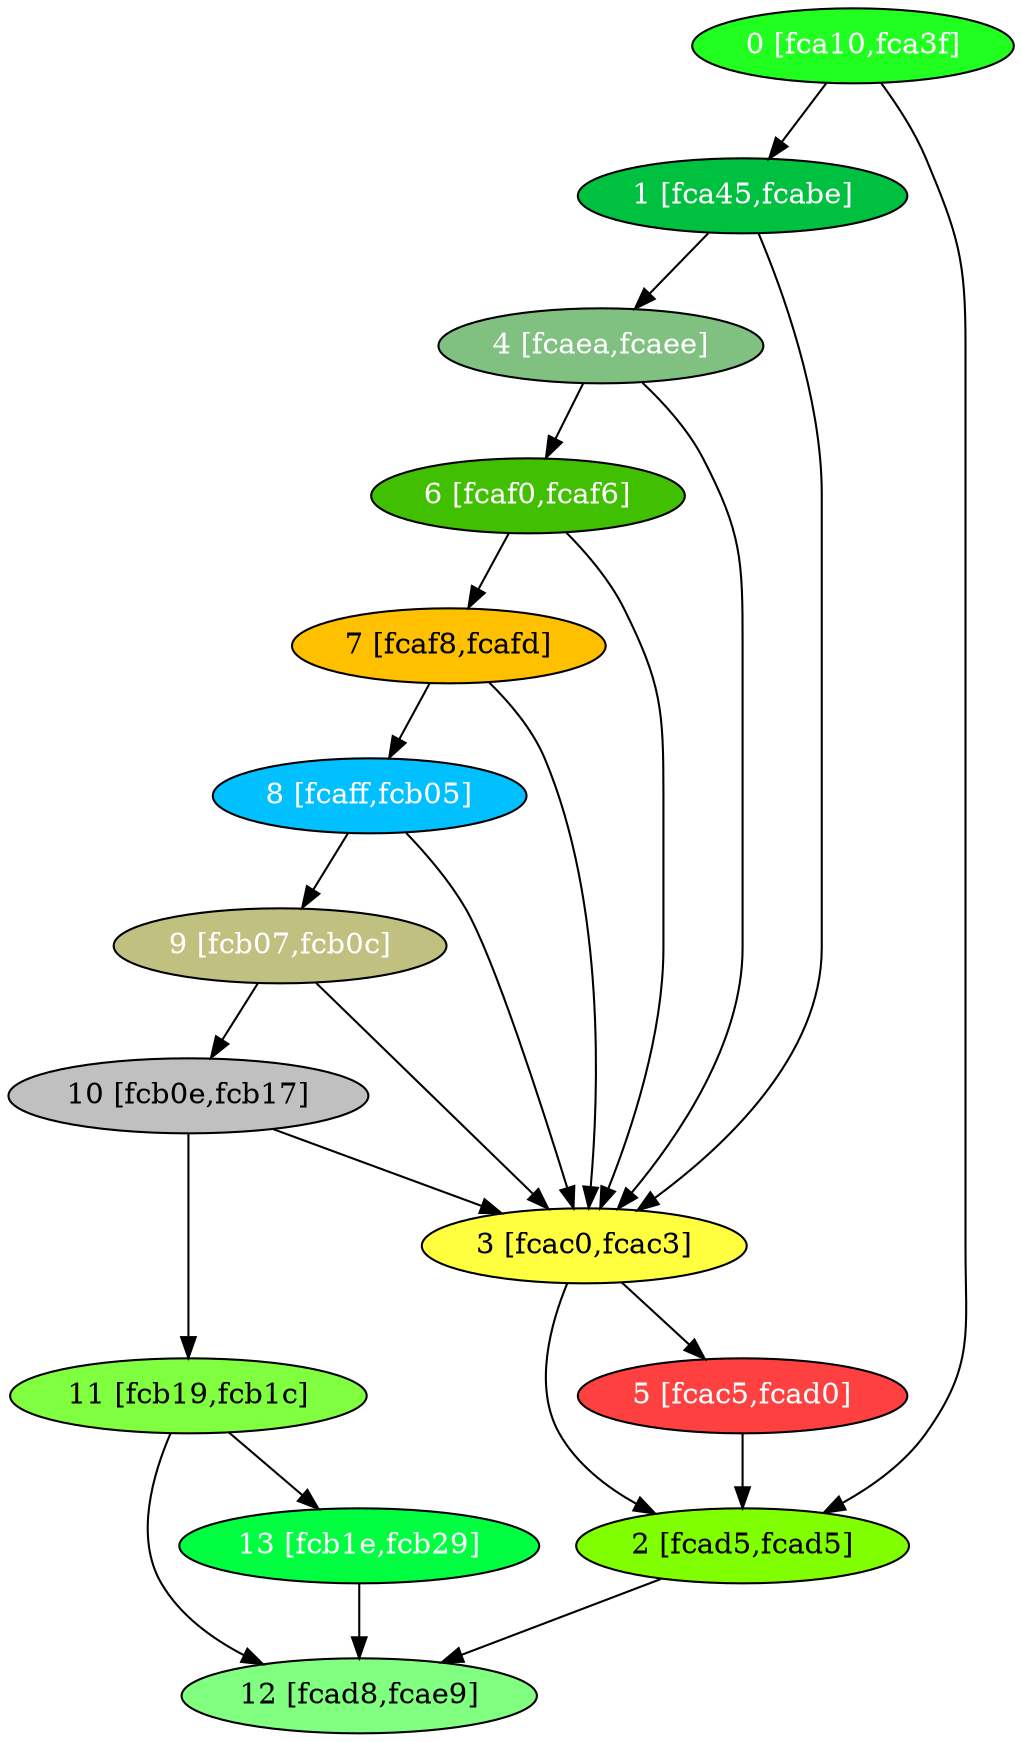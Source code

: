 diGraph libnss3{
	libnss3_0  [style=filled fillcolor="#20FF20" fontcolor="#ffffff" shape=oval label="0 [fca10,fca3f]"]
	libnss3_1  [style=filled fillcolor="#00C040" fontcolor="#ffffff" shape=oval label="1 [fca45,fcabe]"]
	libnss3_2  [style=filled fillcolor="#80FF00" fontcolor="#000000" shape=oval label="2 [fcad5,fcad5]"]
	libnss3_3  [style=filled fillcolor="#FFFF40" fontcolor="#000000" shape=oval label="3 [fcac0,fcac3]"]
	libnss3_4  [style=filled fillcolor="#80C080" fontcolor="#ffffff" shape=oval label="4 [fcaea,fcaee]"]
	libnss3_5  [style=filled fillcolor="#FF4040" fontcolor="#ffffff" shape=oval label="5 [fcac5,fcad0]"]
	libnss3_6  [style=filled fillcolor="#40C000" fontcolor="#ffffff" shape=oval label="6 [fcaf0,fcaf6]"]
	libnss3_7  [style=filled fillcolor="#FFC000" fontcolor="#000000" shape=oval label="7 [fcaf8,fcafd]"]
	libnss3_8  [style=filled fillcolor="#00C0FF" fontcolor="#ffffff" shape=oval label="8 [fcaff,fcb05]"]
	libnss3_9  [style=filled fillcolor="#C0C080" fontcolor="#ffffff" shape=oval label="9 [fcb07,fcb0c]"]
	libnss3_a  [style=filled fillcolor="#C0C0C0" fontcolor="#000000" shape=oval label="10 [fcb0e,fcb17]"]
	libnss3_b  [style=filled fillcolor="#80FF40" fontcolor="#000000" shape=oval label="11 [fcb19,fcb1c]"]
	libnss3_c  [style=filled fillcolor="#80FF80" fontcolor="#000000" shape=oval label="12 [fcad8,fcae9]"]
	libnss3_d  [style=filled fillcolor="#00FF40" fontcolor="#ffffff" shape=oval label="13 [fcb1e,fcb29]"]

	libnss3_0 -> libnss3_1
	libnss3_0 -> libnss3_2
	libnss3_1 -> libnss3_3
	libnss3_1 -> libnss3_4
	libnss3_2 -> libnss3_c
	libnss3_3 -> libnss3_2
	libnss3_3 -> libnss3_5
	libnss3_4 -> libnss3_3
	libnss3_4 -> libnss3_6
	libnss3_5 -> libnss3_2
	libnss3_6 -> libnss3_3
	libnss3_6 -> libnss3_7
	libnss3_7 -> libnss3_3
	libnss3_7 -> libnss3_8
	libnss3_8 -> libnss3_3
	libnss3_8 -> libnss3_9
	libnss3_9 -> libnss3_3
	libnss3_9 -> libnss3_a
	libnss3_a -> libnss3_3
	libnss3_a -> libnss3_b
	libnss3_b -> libnss3_c
	libnss3_b -> libnss3_d
	libnss3_d -> libnss3_c
}